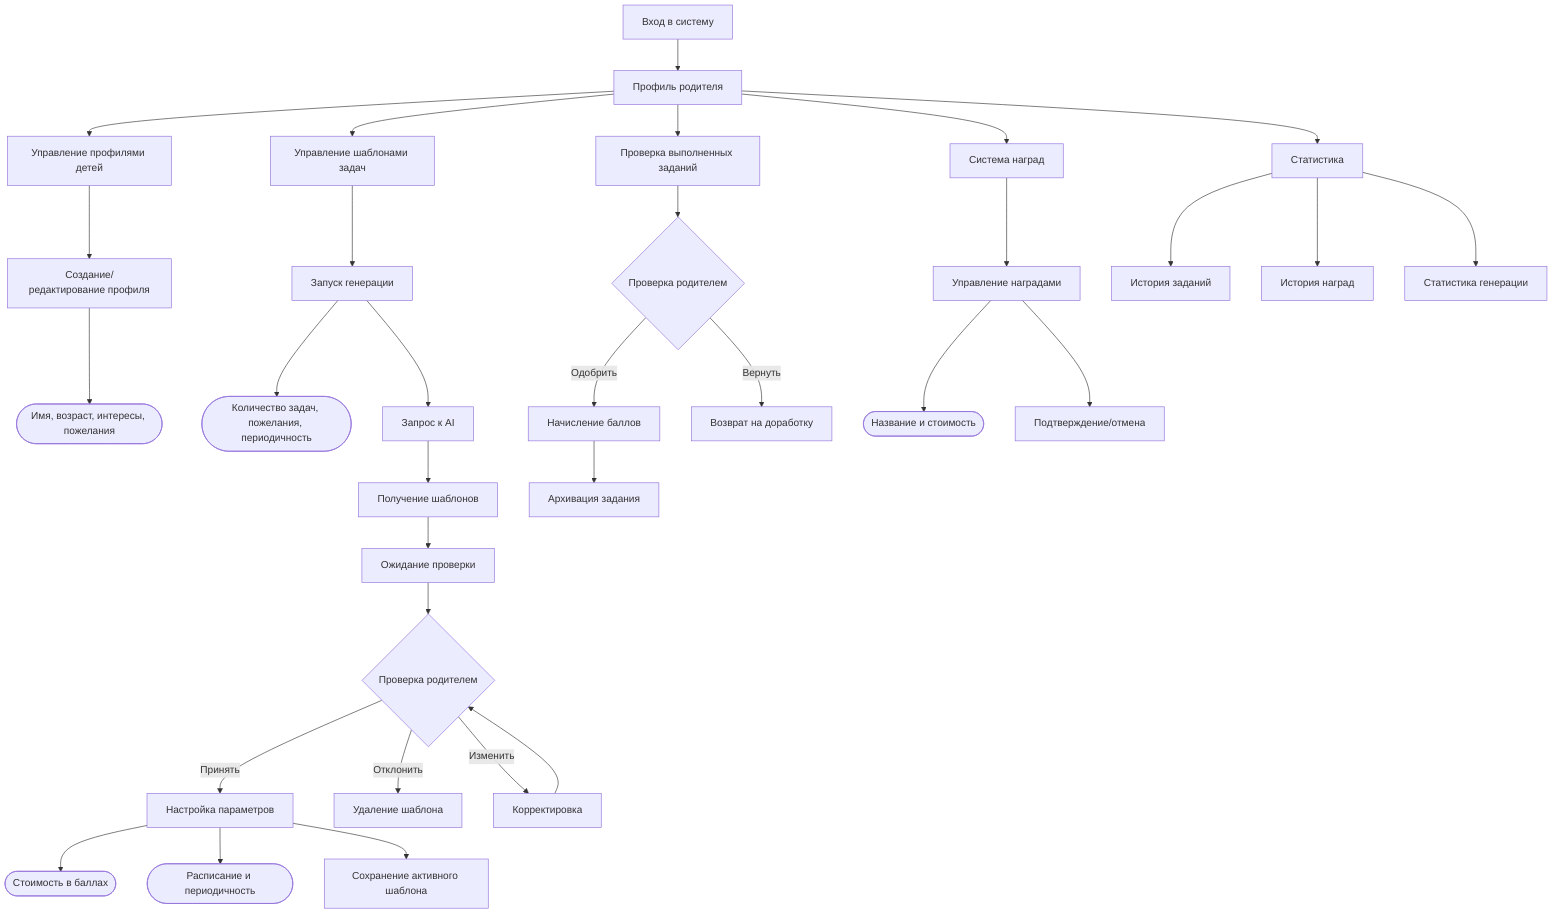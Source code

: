 flowchart TD
    A1[Вход в систему] --> A2[Профиль родителя]

    %% Управление профилями детей
    A2 --> B1[Управление профилями детей]
    B1 --> B2[Создание/редактирование профиля]
    B2 --> B3([Имя, возраст, интересы, пожелания])

    %% Процесс генерации и модерации шаблонов
    A2 --> C1[Управление шаблонами задач]
    C1 --> C2[Запуск генерации]
    C2 --> C3([Количество задач, пожелания, периодичность])
    C2 --> C4[Запрос к AI]
    C4 --> C5[Получение шаблонов]
    C5 --> C6[Ожидание проверки]
    
    C6 --> C7{Проверка родителем}
    C7 -->|Принять| C8[Настройка параметров]
    C7 -->|Отклонить| C9[Удаление шаблона]
    C7 -->|Изменить| C10[Корректировка]
    C10 --> C7
    
    C8 --> C11([Стоимость в баллах])
    C8 --> C12([Расписание и периодичность])
    C8 --> C13[Сохранение активного шаблона]

    %% Проверка выполненных
    A2 --> D1[Проверка выполненных заданий]
    D1 --> D2{Проверка родителем}
    D2 -->|Одобрить| D3[Начисление баллов]
    D2 -->|Вернуть| D4[Возврат на доработку]
    D3 --> D5[Архивация задания]

    %% Система наград
    A2 --> E1[Система наград]
    E1 --> E2[Управление наградами]
    E2 --> E3([Название и стоимость])
    E2 --> E4[Подтверждение/отмена]

    %% Статистика
    A2 --> F1[Статистика]
    F1 --> F2[История заданий]
    F1 --> F3[История наград]
    F1 --> F4[Статистика генерации]